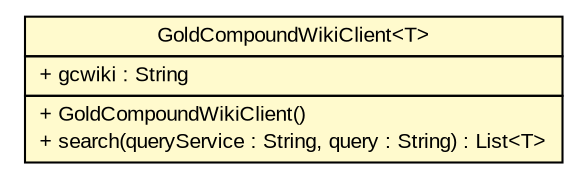 #!/usr/local/bin/dot
#
# Class diagram 
# Generated by UmlGraph version 4.6 (http://www.spinellis.gr/sw/umlgraph)
#

digraph G {
	edge [fontname="arial",fontsize=10,labelfontname="arial",labelfontsize=10];
	node [fontname="arial",fontsize=10,shape=plaintext];
	// net.toxbank.isa.creator.plugin.gcwiki.GoldCompoundWikiClient<T>
	c55 [label=<<table border="0" cellborder="1" cellspacing="0" cellpadding="2" port="p" bgcolor="lemonChiffon" href="./GoldCompoundWikiClient.html">
		<tr><td><table border="0" cellspacing="0" cellpadding="1">
			<tr><td> GoldCompoundWikiClient&lt;T&gt; </td></tr>
		</table></td></tr>
		<tr><td><table border="0" cellspacing="0" cellpadding="1">
			<tr><td align="left"> + gcwiki : String </td></tr>
		</table></td></tr>
		<tr><td><table border="0" cellspacing="0" cellpadding="1">
			<tr><td align="left"> + GoldCompoundWikiClient() </td></tr>
			<tr><td align="left"> + search(queryService : String, query : String) : List&lt;T&gt; </td></tr>
		</table></td></tr>
		</table>>, fontname="arial", fontcolor="black", fontsize=10.0];
}

